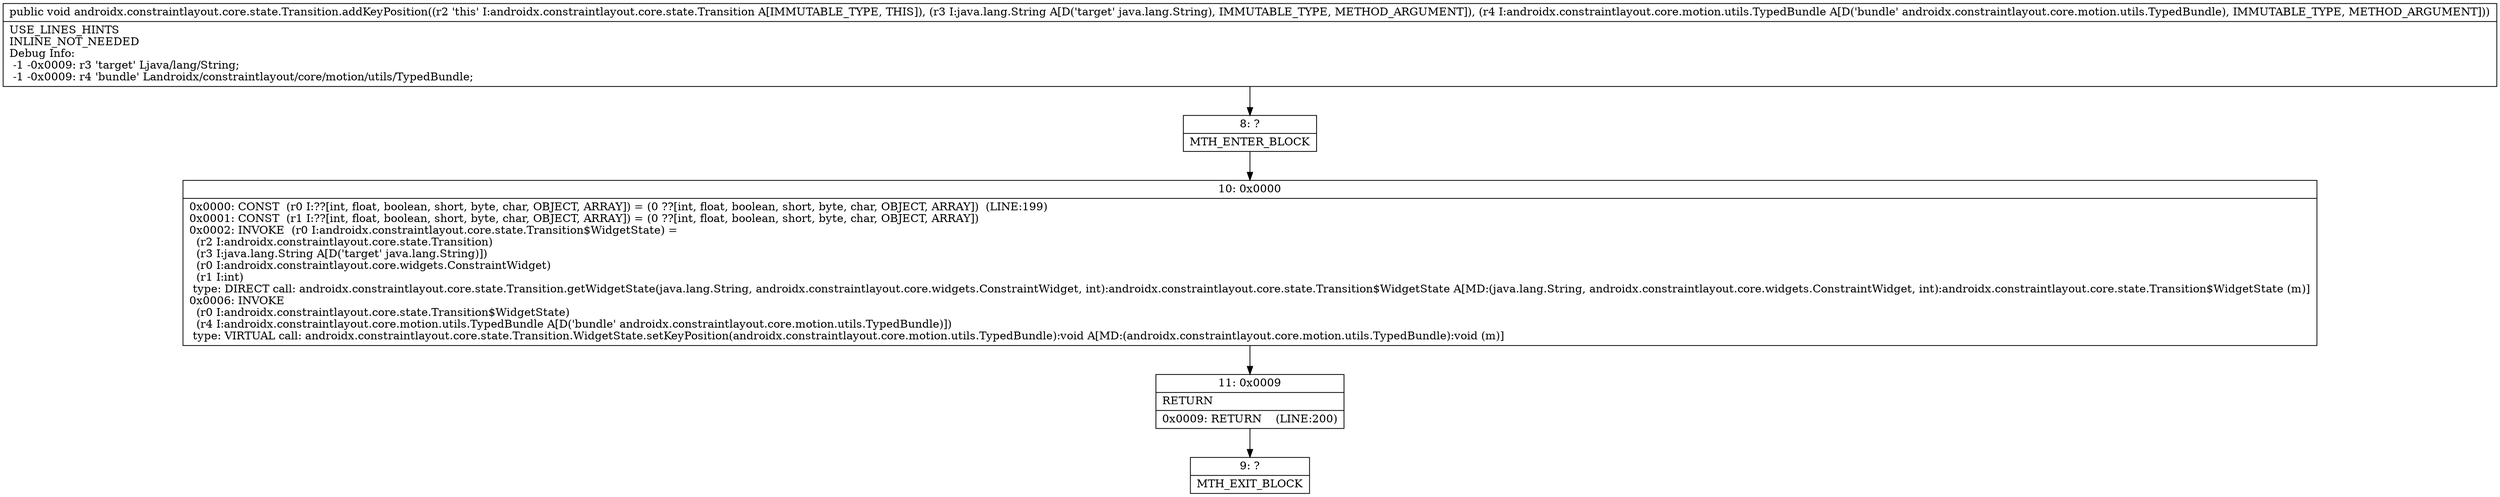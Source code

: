 digraph "CFG forandroidx.constraintlayout.core.state.Transition.addKeyPosition(Ljava\/lang\/String;Landroidx\/constraintlayout\/core\/motion\/utils\/TypedBundle;)V" {
Node_8 [shape=record,label="{8\:\ ?|MTH_ENTER_BLOCK\l}"];
Node_10 [shape=record,label="{10\:\ 0x0000|0x0000: CONST  (r0 I:??[int, float, boolean, short, byte, char, OBJECT, ARRAY]) = (0 ??[int, float, boolean, short, byte, char, OBJECT, ARRAY])  (LINE:199)\l0x0001: CONST  (r1 I:??[int, float, boolean, short, byte, char, OBJECT, ARRAY]) = (0 ??[int, float, boolean, short, byte, char, OBJECT, ARRAY]) \l0x0002: INVOKE  (r0 I:androidx.constraintlayout.core.state.Transition$WidgetState) = \l  (r2 I:androidx.constraintlayout.core.state.Transition)\l  (r3 I:java.lang.String A[D('target' java.lang.String)])\l  (r0 I:androidx.constraintlayout.core.widgets.ConstraintWidget)\l  (r1 I:int)\l type: DIRECT call: androidx.constraintlayout.core.state.Transition.getWidgetState(java.lang.String, androidx.constraintlayout.core.widgets.ConstraintWidget, int):androidx.constraintlayout.core.state.Transition$WidgetState A[MD:(java.lang.String, androidx.constraintlayout.core.widgets.ConstraintWidget, int):androidx.constraintlayout.core.state.Transition$WidgetState (m)]\l0x0006: INVOKE  \l  (r0 I:androidx.constraintlayout.core.state.Transition$WidgetState)\l  (r4 I:androidx.constraintlayout.core.motion.utils.TypedBundle A[D('bundle' androidx.constraintlayout.core.motion.utils.TypedBundle)])\l type: VIRTUAL call: androidx.constraintlayout.core.state.Transition.WidgetState.setKeyPosition(androidx.constraintlayout.core.motion.utils.TypedBundle):void A[MD:(androidx.constraintlayout.core.motion.utils.TypedBundle):void (m)]\l}"];
Node_11 [shape=record,label="{11\:\ 0x0009|RETURN\l|0x0009: RETURN    (LINE:200)\l}"];
Node_9 [shape=record,label="{9\:\ ?|MTH_EXIT_BLOCK\l}"];
MethodNode[shape=record,label="{public void androidx.constraintlayout.core.state.Transition.addKeyPosition((r2 'this' I:androidx.constraintlayout.core.state.Transition A[IMMUTABLE_TYPE, THIS]), (r3 I:java.lang.String A[D('target' java.lang.String), IMMUTABLE_TYPE, METHOD_ARGUMENT]), (r4 I:androidx.constraintlayout.core.motion.utils.TypedBundle A[D('bundle' androidx.constraintlayout.core.motion.utils.TypedBundle), IMMUTABLE_TYPE, METHOD_ARGUMENT]))  | USE_LINES_HINTS\lINLINE_NOT_NEEDED\lDebug Info:\l  \-1 \-0x0009: r3 'target' Ljava\/lang\/String;\l  \-1 \-0x0009: r4 'bundle' Landroidx\/constraintlayout\/core\/motion\/utils\/TypedBundle;\l}"];
MethodNode -> Node_8;Node_8 -> Node_10;
Node_10 -> Node_11;
Node_11 -> Node_9;
}

